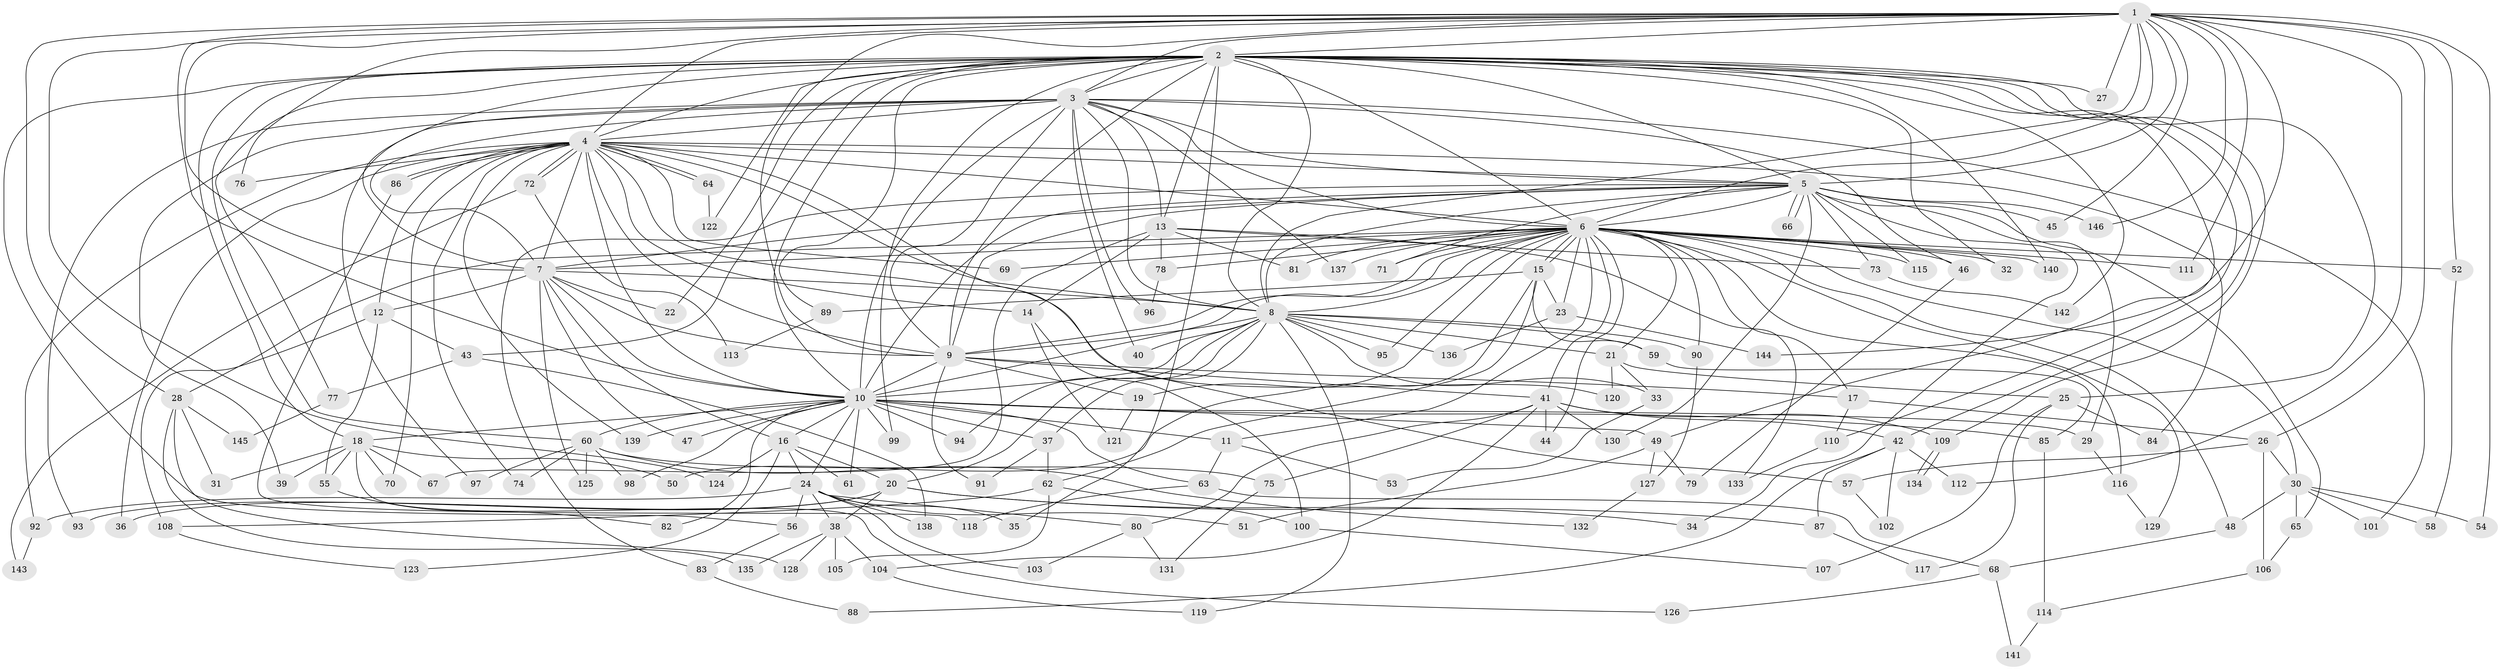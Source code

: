 // Generated by graph-tools (version 1.1) at 2025/49/03/09/25 03:49:43]
// undirected, 146 vertices, 317 edges
graph export_dot {
graph [start="1"]
  node [color=gray90,style=filled];
  1;
  2;
  3;
  4;
  5;
  6;
  7;
  8;
  9;
  10;
  11;
  12;
  13;
  14;
  15;
  16;
  17;
  18;
  19;
  20;
  21;
  22;
  23;
  24;
  25;
  26;
  27;
  28;
  29;
  30;
  31;
  32;
  33;
  34;
  35;
  36;
  37;
  38;
  39;
  40;
  41;
  42;
  43;
  44;
  45;
  46;
  47;
  48;
  49;
  50;
  51;
  52;
  53;
  54;
  55;
  56;
  57;
  58;
  59;
  60;
  61;
  62;
  63;
  64;
  65;
  66;
  67;
  68;
  69;
  70;
  71;
  72;
  73;
  74;
  75;
  76;
  77;
  78;
  79;
  80;
  81;
  82;
  83;
  84;
  85;
  86;
  87;
  88;
  89;
  90;
  91;
  92;
  93;
  94;
  95;
  96;
  97;
  98;
  99;
  100;
  101;
  102;
  103;
  104;
  105;
  106;
  107;
  108;
  109;
  110;
  111;
  112;
  113;
  114;
  115;
  116;
  117;
  118;
  119;
  120;
  121;
  122;
  123;
  124;
  125;
  126;
  127;
  128;
  129;
  130;
  131;
  132;
  133;
  134;
  135;
  136;
  137;
  138;
  139;
  140;
  141;
  142;
  143;
  144;
  145;
  146;
  1 -- 2;
  1 -- 3;
  1 -- 4;
  1 -- 5;
  1 -- 6;
  1 -- 7;
  1 -- 8;
  1 -- 9;
  1 -- 10;
  1 -- 26;
  1 -- 27;
  1 -- 28;
  1 -- 45;
  1 -- 52;
  1 -- 54;
  1 -- 76;
  1 -- 111;
  1 -- 112;
  1 -- 124;
  1 -- 144;
  1 -- 146;
  2 -- 3;
  2 -- 4;
  2 -- 5;
  2 -- 6;
  2 -- 7;
  2 -- 8;
  2 -- 9;
  2 -- 10;
  2 -- 13;
  2 -- 18;
  2 -- 22;
  2 -- 25;
  2 -- 27;
  2 -- 32;
  2 -- 35;
  2 -- 42;
  2 -- 43;
  2 -- 49;
  2 -- 56;
  2 -- 60;
  2 -- 77;
  2 -- 89;
  2 -- 99;
  2 -- 109;
  2 -- 110;
  2 -- 122;
  2 -- 140;
  2 -- 142;
  3 -- 4;
  3 -- 5;
  3 -- 6;
  3 -- 7;
  3 -- 8;
  3 -- 9;
  3 -- 10;
  3 -- 13;
  3 -- 39;
  3 -- 40;
  3 -- 46;
  3 -- 93;
  3 -- 96;
  3 -- 97;
  3 -- 101;
  3 -- 137;
  4 -- 5;
  4 -- 6;
  4 -- 7;
  4 -- 8;
  4 -- 9;
  4 -- 10;
  4 -- 12;
  4 -- 14;
  4 -- 36;
  4 -- 57;
  4 -- 64;
  4 -- 64;
  4 -- 69;
  4 -- 70;
  4 -- 72;
  4 -- 72;
  4 -- 74;
  4 -- 76;
  4 -- 84;
  4 -- 86;
  4 -- 86;
  4 -- 92;
  4 -- 120;
  4 -- 139;
  5 -- 6;
  5 -- 7;
  5 -- 8;
  5 -- 9;
  5 -- 10;
  5 -- 29;
  5 -- 34;
  5 -- 45;
  5 -- 65;
  5 -- 66;
  5 -- 66;
  5 -- 71;
  5 -- 73;
  5 -- 83;
  5 -- 115;
  5 -- 130;
  5 -- 146;
  6 -- 7;
  6 -- 8;
  6 -- 9;
  6 -- 10;
  6 -- 11;
  6 -- 15;
  6 -- 15;
  6 -- 17;
  6 -- 19;
  6 -- 21;
  6 -- 23;
  6 -- 28;
  6 -- 30;
  6 -- 32;
  6 -- 41;
  6 -- 44;
  6 -- 46;
  6 -- 48;
  6 -- 52;
  6 -- 69;
  6 -- 71;
  6 -- 78;
  6 -- 81;
  6 -- 90;
  6 -- 95;
  6 -- 111;
  6 -- 115;
  6 -- 116;
  6 -- 129;
  6 -- 137;
  6 -- 140;
  7 -- 8;
  7 -- 9;
  7 -- 10;
  7 -- 12;
  7 -- 16;
  7 -- 22;
  7 -- 47;
  7 -- 125;
  8 -- 9;
  8 -- 10;
  8 -- 20;
  8 -- 21;
  8 -- 33;
  8 -- 37;
  8 -- 40;
  8 -- 59;
  8 -- 90;
  8 -- 94;
  8 -- 95;
  8 -- 119;
  8 -- 136;
  9 -- 10;
  9 -- 17;
  9 -- 19;
  9 -- 41;
  9 -- 91;
  10 -- 11;
  10 -- 16;
  10 -- 18;
  10 -- 24;
  10 -- 29;
  10 -- 37;
  10 -- 47;
  10 -- 49;
  10 -- 60;
  10 -- 61;
  10 -- 63;
  10 -- 82;
  10 -- 85;
  10 -- 94;
  10 -- 98;
  10 -- 99;
  10 -- 139;
  11 -- 53;
  11 -- 63;
  12 -- 43;
  12 -- 55;
  12 -- 108;
  13 -- 14;
  13 -- 67;
  13 -- 73;
  13 -- 78;
  13 -- 81;
  13 -- 133;
  14 -- 100;
  14 -- 121;
  15 -- 23;
  15 -- 50;
  15 -- 59;
  15 -- 62;
  15 -- 89;
  16 -- 20;
  16 -- 24;
  16 -- 61;
  16 -- 123;
  16 -- 124;
  17 -- 26;
  17 -- 110;
  18 -- 31;
  18 -- 39;
  18 -- 50;
  18 -- 55;
  18 -- 67;
  18 -- 70;
  18 -- 126;
  19 -- 121;
  20 -- 34;
  20 -- 36;
  20 -- 38;
  20 -- 87;
  20 -- 93;
  21 -- 25;
  21 -- 33;
  21 -- 120;
  23 -- 136;
  23 -- 144;
  24 -- 35;
  24 -- 38;
  24 -- 51;
  24 -- 56;
  24 -- 80;
  24 -- 92;
  24 -- 103;
  24 -- 138;
  25 -- 84;
  25 -- 107;
  25 -- 117;
  26 -- 30;
  26 -- 57;
  26 -- 106;
  28 -- 31;
  28 -- 128;
  28 -- 135;
  28 -- 145;
  29 -- 116;
  30 -- 48;
  30 -- 54;
  30 -- 58;
  30 -- 65;
  30 -- 101;
  33 -- 53;
  37 -- 62;
  37 -- 91;
  38 -- 104;
  38 -- 105;
  38 -- 128;
  38 -- 135;
  41 -- 42;
  41 -- 44;
  41 -- 75;
  41 -- 80;
  41 -- 104;
  41 -- 109;
  41 -- 130;
  42 -- 87;
  42 -- 88;
  42 -- 102;
  42 -- 112;
  43 -- 77;
  43 -- 138;
  46 -- 79;
  48 -- 68;
  49 -- 51;
  49 -- 79;
  49 -- 127;
  52 -- 58;
  55 -- 82;
  56 -- 83;
  57 -- 102;
  59 -- 85;
  60 -- 74;
  60 -- 75;
  60 -- 97;
  60 -- 98;
  60 -- 125;
  60 -- 132;
  62 -- 100;
  62 -- 105;
  62 -- 108;
  63 -- 68;
  63 -- 118;
  64 -- 122;
  65 -- 106;
  68 -- 126;
  68 -- 141;
  72 -- 113;
  72 -- 143;
  73 -- 142;
  75 -- 131;
  77 -- 145;
  78 -- 96;
  80 -- 103;
  80 -- 131;
  83 -- 88;
  85 -- 114;
  86 -- 118;
  87 -- 117;
  89 -- 113;
  90 -- 127;
  92 -- 143;
  100 -- 107;
  104 -- 119;
  106 -- 114;
  108 -- 123;
  109 -- 134;
  109 -- 134;
  110 -- 133;
  114 -- 141;
  116 -- 129;
  127 -- 132;
}
